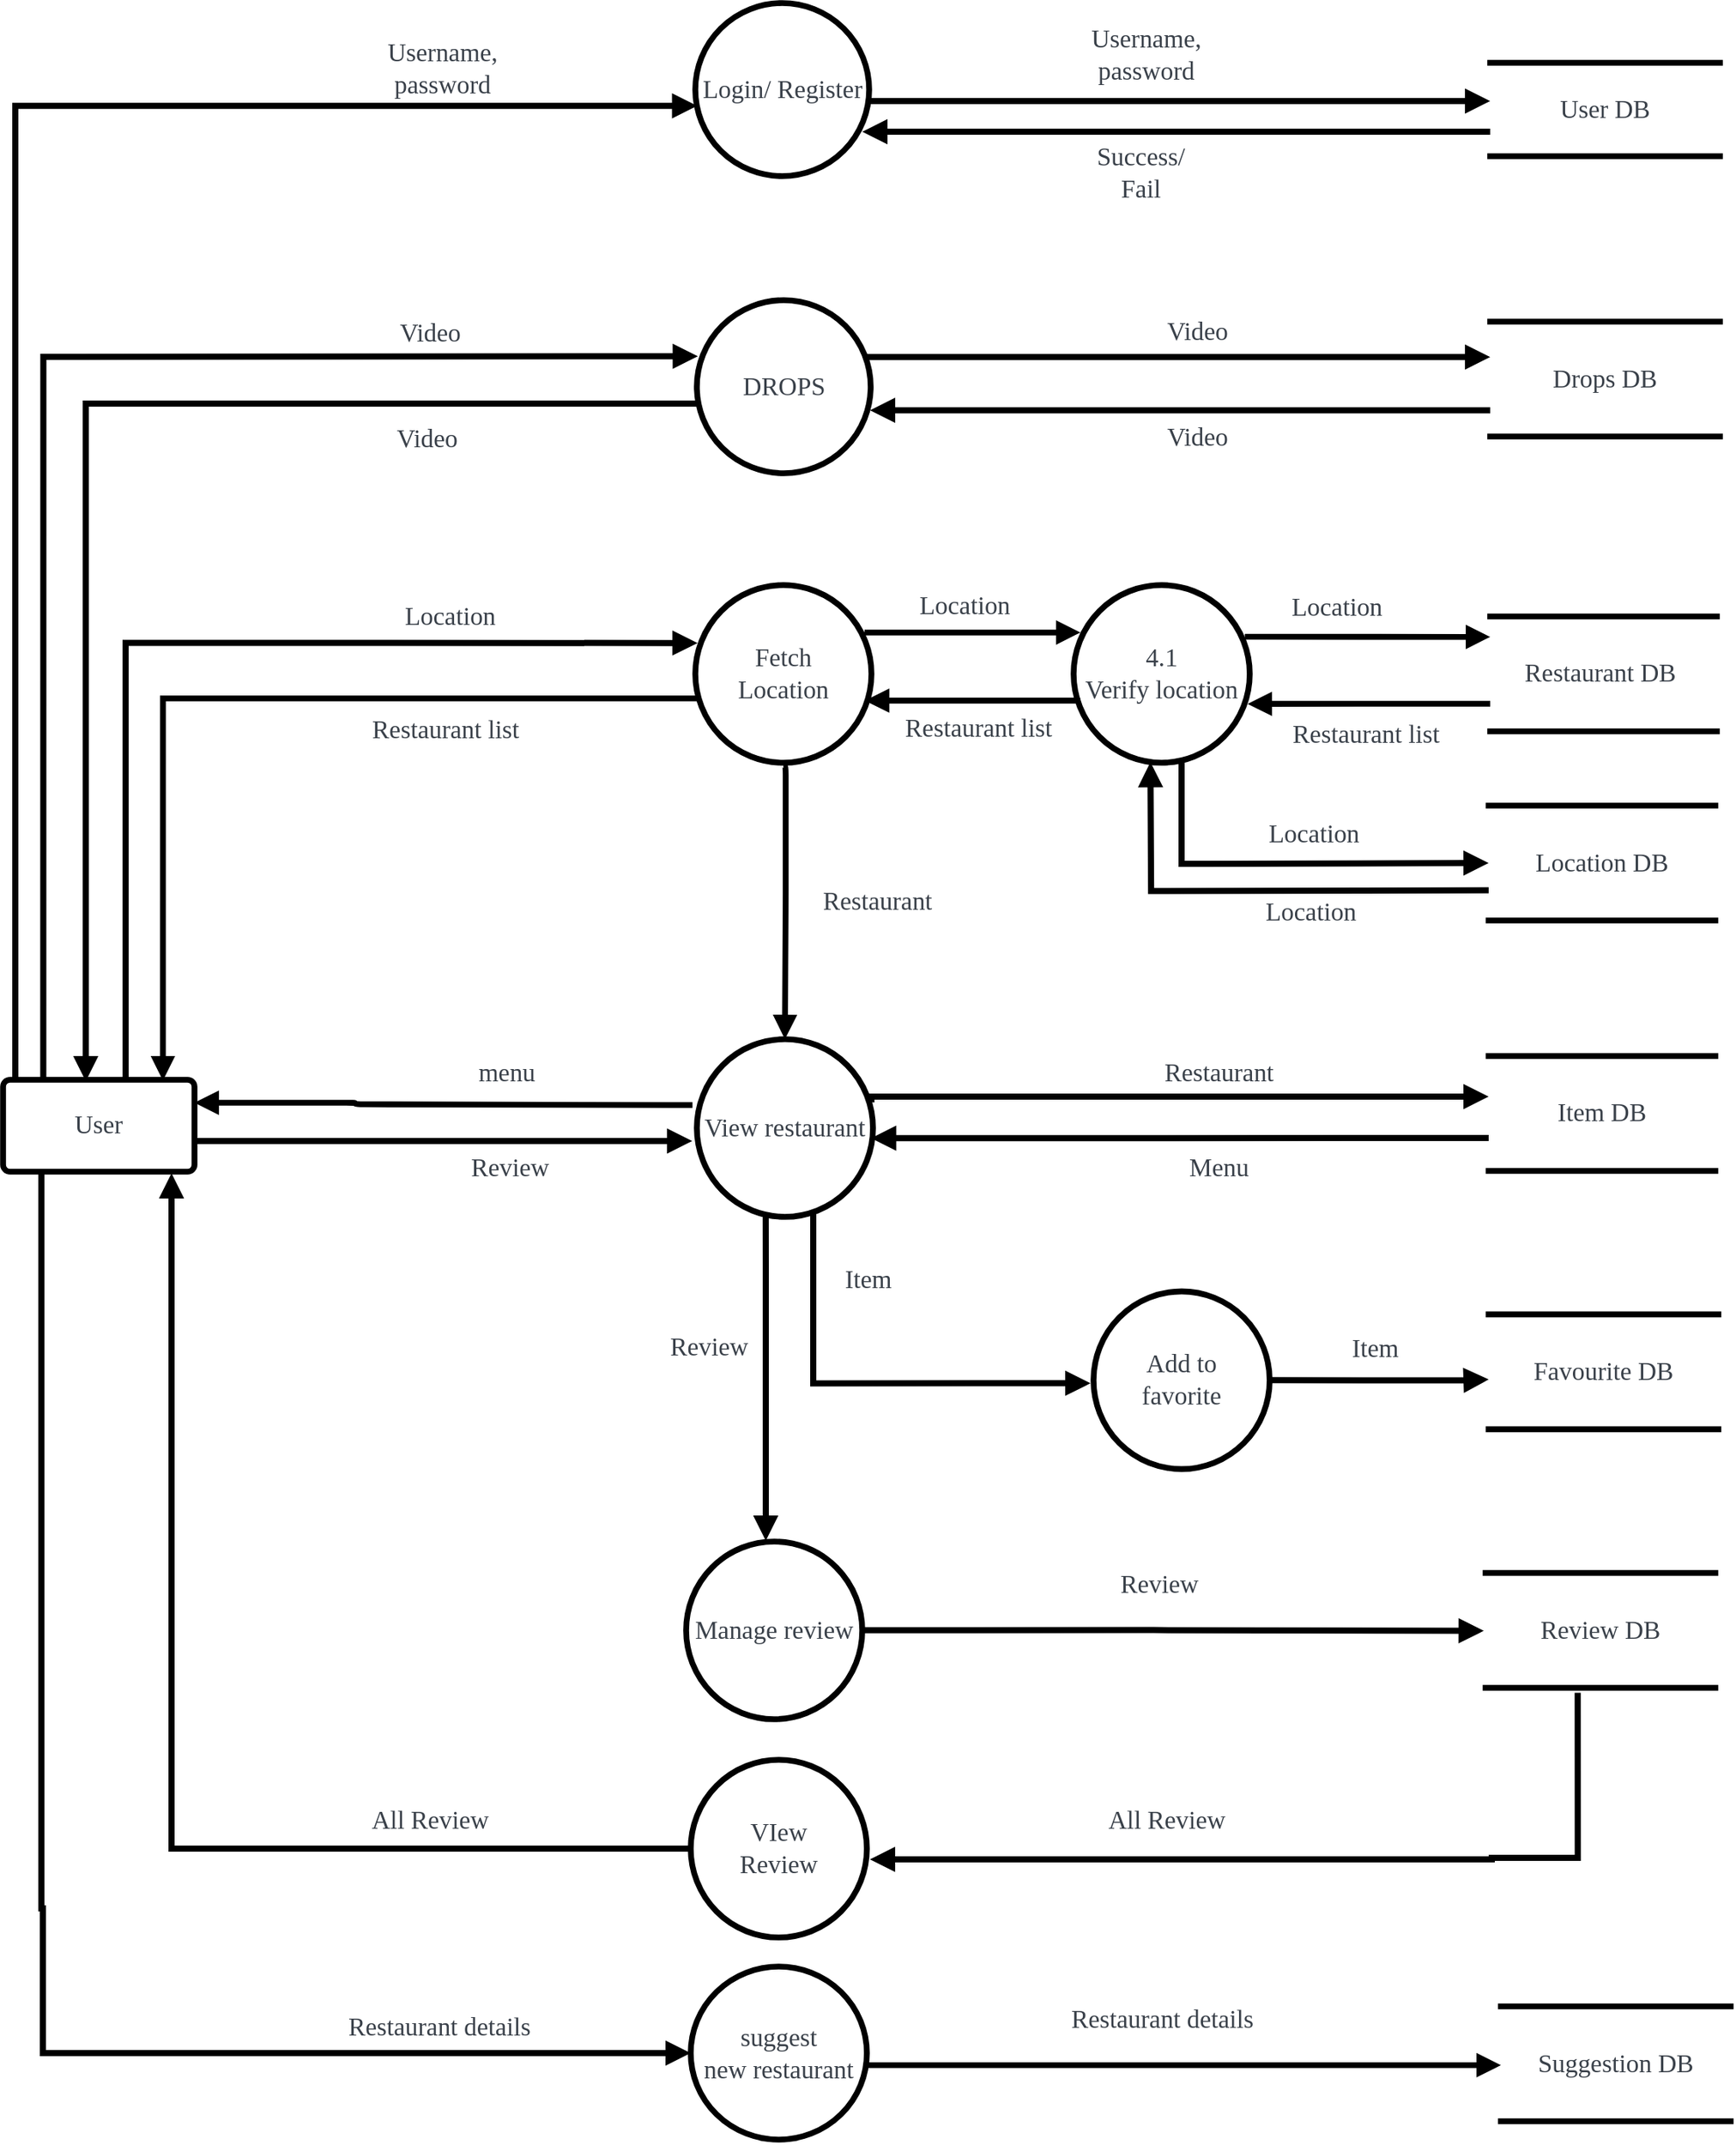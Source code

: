 <mxfile version="21.1.4" type="device">
  <diagram name="Page-1" id="SFkjzM_trjfVvOytGeKx">
    <mxGraphModel dx="1956" dy="1098" grid="1" gridSize="10" guides="1" tooltips="1" connect="1" arrows="1" fold="1" page="1" pageScale="1" pageWidth="850" pageHeight="1100" math="0" shadow="0">
      <root>
        <mxCell id="0" />
        <mxCell id="1" parent="0" />
        <mxCell id="xo-ipE_-ma14xCwWNhMG-2" style="edgeStyle=orthogonalEdgeStyle;rounded=0;orthogonalLoop=1;jettySize=auto;html=1;entryX=0.011;entryY=0.594;entryDx=0;entryDy=0;strokeWidth=4;endArrow=block;endFill=1;fontFamily=Poppins;strokeColor=#000000;fontSource=https%3A%2F%2Ffonts.googleapis.com%2Fcss%3Ffamily%3DPoppins;entryPerimeter=0;" parent="1" target="xo-ipE_-ma14xCwWNhMG-5" edge="1">
          <mxGeometry relative="1" as="geometry">
            <mxPoint x="118" y="770" as="sourcePoint" />
            <mxPoint x="549.432" y="130.862" as="targetPoint" />
            <Array as="points">
              <mxPoint x="118" y="133" />
            </Array>
          </mxGeometry>
        </mxCell>
        <mxCell id="WaBpSPAJfXIjd7XNNRuX-11" style="edgeStyle=orthogonalEdgeStyle;rounded=0;orthogonalLoop=1;jettySize=auto;html=1;endArrow=block;endFill=1;strokeWidth=4;entryX=0;entryY=0.5;entryDx=0;entryDy=0;" parent="1" target="xo-ipE_-ma14xCwWNhMG-18" edge="1">
          <mxGeometry relative="1" as="geometry">
            <mxPoint x="135" y="829" as="sourcePoint" />
            <mxPoint x="521.275" y="1402.437" as="targetPoint" />
            <Array as="points">
              <mxPoint x="135" y="1310" />
              <mxPoint x="136" y="1405" />
            </Array>
          </mxGeometry>
        </mxCell>
        <mxCell id="WaBpSPAJfXIjd7XNNRuX-16" style="edgeStyle=orthogonalEdgeStyle;rounded=0;orthogonalLoop=1;jettySize=auto;html=1;endArrow=block;endFill=1;strokeWidth=4;" parent="1" edge="1">
          <mxGeometry relative="1" as="geometry">
            <mxPoint x="560" y="809" as="targetPoint" />
            <mxPoint x="235" y="809" as="sourcePoint" />
          </mxGeometry>
        </mxCell>
        <mxCell id="0rFcWoOh6gEUKjFKcU0K-2" style="edgeStyle=orthogonalEdgeStyle;rounded=0;orthogonalLoop=1;jettySize=auto;html=1;exitX=0.25;exitY=0;exitDx=0;exitDy=0;strokeWidth=4;sourcePerimeterSpacing=0;endArrow=block;endFill=1;entryX=0.05;entryY=0.2;entryDx=0;entryDy=0;entryPerimeter=0;" parent="1" edge="1">
          <mxGeometry relative="1" as="geometry">
            <mxPoint x="136.25" y="783" as="sourcePoint" />
            <mxPoint x="563.675" y="296.6" as="targetPoint" />
            <Array as="points">
              <mxPoint x="136" y="297" />
              <mxPoint x="155" y="297" />
            </Array>
          </mxGeometry>
        </mxCell>
        <mxCell id="xo-ipE_-ma14xCwWNhMG-3" value="User" style="html=1;overflow=block;blockSpacing=1;whiteSpace=wrap;fontSize=16.7;fontFamily=Poppins;fontColor=#3a414a;spacing=9;strokeColor=#000000;strokeOpacity=100;rounded=1;absoluteArcSize=1;arcSize=9;strokeWidth=3.8;lucidId=E4xzRdAca2AQ;fontSource=https%3A%2F%2Ffonts.googleapis.com%2Fcss%3Ffamily%3DPoppins;" parent="1" vertex="1">
          <mxGeometry x="110" y="769" width="125" height="60" as="geometry" />
        </mxCell>
        <mxCell id="xo-ipE_-ma14xCwWNhMG-4" style="edgeStyle=orthogonalEdgeStyle;rounded=0;orthogonalLoop=1;jettySize=auto;html=1;strokeWidth=4;endArrow=block;endFill=1;fontFamily=Poppins;strokeColor=#000000;fontSource=https%3A%2F%2Ffonts.googleapis.com%2Fcss%3Ffamily%3DPoppins;" parent="1" source="xo-ipE_-ma14xCwWNhMG-5" target="xo-ipE_-ma14xCwWNhMG-7" edge="1">
          <mxGeometry relative="1" as="geometry">
            <mxPoint x="750" y="140" as="targetPoint" />
            <Array as="points">
              <mxPoint x="680" y="130" />
              <mxPoint x="680" y="130" />
            </Array>
          </mxGeometry>
        </mxCell>
        <mxCell id="xo-ipE_-ma14xCwWNhMG-5" value="Login/ Register" style="html=1;overflow=block;blockSpacing=1;whiteSpace=wrap;ellipse;fontSize=16.7;fontFamily=Poppins;fontColor=#3a414a;spacing=3.8;strokeColor=#000000;strokeOpacity=100;rounded=1;absoluteArcSize=1;arcSize=9;strokeWidth=3.8;lucidId=E4xzczD-_cgz;fontSource=https%3A%2F%2Ffonts.googleapis.com%2Fcss%3Ffamily%3DPoppins;" parent="1" vertex="1">
          <mxGeometry x="562" y="66" width="113.5" height="113" as="geometry" />
        </mxCell>
        <mxCell id="xo-ipE_-ma14xCwWNhMG-6" style="edgeStyle=orthogonalEdgeStyle;rounded=0;orthogonalLoop=1;jettySize=auto;html=1;strokeWidth=4;fontFamily=Poppins;endArrow=block;endFill=1;strokeColor=#000000;fontSource=https%3A%2F%2Ffonts.googleapis.com%2Fcss%3Ffamily%3DPoppins;entryX=0.96;entryY=0.752;entryDx=0;entryDy=0;entryPerimeter=0;" parent="1" source="xo-ipE_-ma14xCwWNhMG-7" target="xo-ipE_-ma14xCwWNhMG-5" edge="1">
          <mxGeometry relative="1" as="geometry">
            <mxPoint x="630.0" y="141.5" as="targetPoint" />
            <Array as="points">
              <mxPoint x="720" y="150" />
              <mxPoint x="720" y="150" />
            </Array>
          </mxGeometry>
        </mxCell>
        <mxCell id="xo-ipE_-ma14xCwWNhMG-7" value="User DB" style="html=1;overflow=block;blockSpacing=1;whiteSpace=wrap;shape=partialRectangle;right=0;left=0;fontSize=16.7;fontFamily=Poppins;fontColor=#3a414a;spacing=0;strokeColor=#000000;strokeOpacity=100;rounded=1;absoluteArcSize=1;arcSize=9;strokeWidth=3.8;lucidId=l7xzd_vHvqdj;fontSource=https%3A%2F%2Ffonts.googleapis.com%2Fcss%3Ffamily%3DPoppins;" parent="1" vertex="1">
          <mxGeometry x="1081" y="105" width="150" height="61" as="geometry" />
        </mxCell>
        <mxCell id="fowYS_KOLcoLQ7M-jsU--24" style="edgeStyle=orthogonalEdgeStyle;rounded=0;orthogonalLoop=1;jettySize=auto;html=1;entryX=0.645;entryY=0;entryDx=0;entryDy=0;strokeWidth=4;endArrow=none;endFill=0;startArrow=block;startFill=1;entryPerimeter=0;exitX=0.013;exitY=0.326;exitDx=0;exitDy=0;exitPerimeter=0;" parent="1" source="xo-ipE_-ma14xCwWNhMG-8" target="xo-ipE_-ma14xCwWNhMG-3" edge="1">
          <mxGeometry relative="1" as="geometry">
            <Array as="points">
              <mxPoint x="190" y="484" />
              <mxPoint x="190" y="769" />
            </Array>
          </mxGeometry>
        </mxCell>
        <mxCell id="WaBpSPAJfXIjd7XNNRuX-8" style="edgeStyle=orthogonalEdgeStyle;rounded=0;orthogonalLoop=1;jettySize=auto;html=1;entryX=0.835;entryY=0.008;entryDx=0;entryDy=0;entryPerimeter=0;endArrow=block;endFill=1;strokeWidth=3.8;" parent="1" source="xo-ipE_-ma14xCwWNhMG-8" target="xo-ipE_-ma14xCwWNhMG-3" edge="1">
          <mxGeometry relative="1" as="geometry">
            <Array as="points">
              <mxPoint x="214" y="520" />
            </Array>
          </mxGeometry>
        </mxCell>
        <mxCell id="xo-ipE_-ma14xCwWNhMG-8" value="Fetch &lt;br&gt;Location" style="html=1;overflow=block;blockSpacing=1;whiteSpace=wrap;ellipse;fontSize=16.7;fontFamily=Poppins;fontColor=#3a414a;spacing=0;strokeColor=#000000;strokeOpacity=100;rounded=1;absoluteArcSize=1;arcSize=9;strokeWidth=3.8;lucidId=H8xzJx2Qiluk;fontSource=https%3A%2F%2Ffonts.googleapis.com%2Fcss%3Ffamily%3DPoppins;" parent="1" vertex="1">
          <mxGeometry x="562" y="446" width="115" height="116" as="geometry" />
        </mxCell>
        <mxCell id="xo-ipE_-ma14xCwWNhMG-9" value="Username, password" style="html=1;overflow=block;blockSpacing=1;whiteSpace=wrap;fontSize=16.7;fontFamily=Poppins;fontColor=#3a414a;spacing=3.8;strokeOpacity=0;fillOpacity=0;rounded=1;absoluteArcSize=1;arcSize=9;rotation=0;fillColor=#ffffff;strokeWidth=0.8;lucidId=a9xzhA.d-WZM;strokeColor=#000000;fontSource=https%3A%2F%2Ffonts.googleapis.com%2Fcss%3Ffamily%3DPoppins;" parent="1" vertex="1">
          <mxGeometry x="799.14" y="71" width="115" height="57" as="geometry" />
        </mxCell>
        <mxCell id="xo-ipE_-ma14xCwWNhMG-11" value="Location" style="html=1;overflow=block;blockSpacing=1;whiteSpace=wrap;fontSize=16.7;fontFamily=Poppins;fontColor=#3a414a;spacing=3.8;strokeOpacity=0;fillOpacity=0;rounded=1;absoluteArcSize=1;arcSize=9;fillColor=#ffffff;strokeWidth=0.8;lucidId=09xz02aI0nSI;strokeColor=#000000;fontSource=https%3A%2F%2Ffonts.googleapis.com%2Fcss%3Ffamily%3DPoppins;" parent="1" vertex="1">
          <mxGeometry x="312" y="444.5" width="180" height="45" as="geometry" />
        </mxCell>
        <mxCell id="xo-ipE_-ma14xCwWNhMG-13" style="edgeStyle=orthogonalEdgeStyle;rounded=0;orthogonalLoop=1;jettySize=auto;html=1;exitX=0.673;exitY=0.984;exitDx=0;exitDy=0;strokeWidth=4;fontFamily=Poppins;fontSize=17;endArrow=block;endFill=1;strokeColor=#000000;fontSource=https%3A%2F%2Ffonts.googleapis.com%2Fcss%3Ffamily%3DPoppins;exitPerimeter=0;" parent="1" source="xo-ipE_-ma14xCwWNhMG-14" edge="1">
          <mxGeometry relative="1" as="geometry">
            <mxPoint x="820" y="967.17" as="targetPoint" />
            <Array as="points">
              <mxPoint x="639" y="967" />
            </Array>
            <mxPoint x="639.37" y="858.502" as="sourcePoint" />
          </mxGeometry>
        </mxCell>
        <mxCell id="xo-ipE_-ma14xCwWNhMG-14" value="View restaurant" style="html=1;overflow=block;blockSpacing=1;whiteSpace=wrap;ellipse;fontSize=16.7;fontFamily=Poppins;fontColor=#3a414a;spacing=0;strokeColor=#000000;strokeOpacity=100;rounded=1;absoluteArcSize=1;arcSize=9;strokeWidth=3.8;lucidId=O-xzwmCMOyGv;fontSource=https%3A%2F%2Ffonts.googleapis.com%2Fcss%3Ffamily%3DPoppins;" parent="1" vertex="1">
          <mxGeometry x="563" y="742.5" width="115" height="116" as="geometry" />
        </mxCell>
        <mxCell id="xo-ipE_-ma14xCwWNhMG-15" value="" style="html=1;jettySize=18;whiteSpace=wrap;fontSize=13;strokeColor=#000000;strokeOpacity=100;strokeWidth=3.8;rounded=1;arcSize=12;edgeStyle=orthogonalEdgeStyle;startArrow=none;endArrow=block;endFill=1;exitX=0.5;exitY=1.016;exitPerimeter=0;entryX=0.5;entryY=0;lucidId=Y-xztIRuLFMF;fontFamily=Poppins;fontSource=https%3A%2F%2Ffonts.googleapis.com%2Fcss%3Ffamily%3DPoppins;entryDx=0;entryDy=0;" parent="1" source="xo-ipE_-ma14xCwWNhMG-8" target="xo-ipE_-ma14xCwWNhMG-14" edge="1">
          <mxGeometry width="100" height="100" relative="1" as="geometry">
            <Array as="points">
              <mxPoint x="621" y="564" />
              <mxPoint x="621" y="652" />
              <mxPoint x="621" y="652" />
            </Array>
            <mxPoint x="610.5" y="636.144" as="targetPoint" />
          </mxGeometry>
        </mxCell>
        <mxCell id="xo-ipE_-ma14xCwWNhMG-16" value="" style="html=1;jettySize=18;whiteSpace=wrap;fontSize=13;strokeColor=#000000;strokeOpacity=100;strokeWidth=3.8;rounded=1;arcSize=12;edgeStyle=orthogonalEdgeStyle;startArrow=none;endArrow=block;endFill=1;exitX=-0.016;exitY=0.5;exitPerimeter=0;lucidId=t_xzVu-ZxWuy;fontFamily=Poppins;fontSource=https%3A%2F%2Ffonts.googleapis.com%2Fcss%3Ffamily%3DPoppins;entryX=1;entryY=0.5;entryDx=0;entryDy=0;" parent="1" edge="1">
          <mxGeometry width="100" height="100" relative="1" as="geometry">
            <Array as="points">
              <mxPoint x="551" y="785" />
              <mxPoint x="340" y="785" />
              <mxPoint x="340" y="784" />
            </Array>
            <mxPoint x="235" y="784" as="targetPoint" />
            <mxPoint x="560.16" y="785.5" as="sourcePoint" />
          </mxGeometry>
        </mxCell>
        <mxCell id="xo-ipE_-ma14xCwWNhMG-17" value="menu" style="html=1;overflow=block;blockSpacing=1;whiteSpace=wrap;fontSize=16.7;fontFamily=Poppins;fontColor=#3a414a;spacing=3.8;strokeOpacity=0;fillOpacity=0;rounded=1;absoluteArcSize=1;arcSize=9;fillColor=#ffffff;strokeWidth=0.8;lucidId=C_xzICkyio-H;strokeColor=#000000;fontSource=https%3A%2F%2Ffonts.googleapis.com%2Fcss%3Ffamily%3DPoppins;" parent="1" vertex="1">
          <mxGeometry x="349" y="742.5" width="180" height="45" as="geometry" />
        </mxCell>
        <mxCell id="xo-ipE_-ma14xCwWNhMG-18" value="suggest&lt;br&gt;new restaurant" style="html=1;overflow=block;blockSpacing=1;whiteSpace=wrap;ellipse;fontSize=16.7;fontFamily=Poppins;fontColor=#3a414a;spacing=3.8;strokeColor=#000000;strokeOpacity=100;rounded=1;absoluteArcSize=1;arcSize=9;strokeWidth=3.8;lucidId=Okyzy4S26Xhx;fontSource=https%3A%2F%2Ffonts.googleapis.com%2Fcss%3Ffamily%3DPoppins;" parent="1" vertex="1">
          <mxGeometry x="559" y="1348" width="115" height="113" as="geometry" />
        </mxCell>
        <mxCell id="xo-ipE_-ma14xCwWNhMG-20" value="" style="html=1;jettySize=18;whiteSpace=wrap;fontSize=13;strokeColor=#000000;strokeOpacity=100;strokeWidth=3.8;rounded=1;arcSize=12;edgeStyle=orthogonalEdgeStyle;startArrow=none;endArrow=block;endFill=1;lucidId=enyzx~iBJPW7;fontFamily=Poppins;fontSource=https%3A%2F%2Ffonts.googleapis.com%2Fcss%3Ffamily%3DPoppins;exitX=0.996;exitY=0.375;exitDx=0;exitDy=0;exitPerimeter=0;" parent="1" target="xo-ipE_-ma14xCwWNhMG-54" edge="1">
          <mxGeometry width="100" height="100" relative="1" as="geometry">
            <Array as="points">
              <mxPoint x="880" y="1412" />
              <mxPoint x="980" y="1412" />
            </Array>
            <mxPoint x="673.54" y="1412.375" as="sourcePoint" />
            <mxPoint x="1020" y="1420" as="targetPoint" />
          </mxGeometry>
        </mxCell>
        <mxCell id="0rFcWoOh6gEUKjFKcU0K-9" style="edgeStyle=orthogonalEdgeStyle;shape=connector;rounded=0;orthogonalLoop=1;jettySize=auto;html=1;exitX=0.5;exitY=1;exitDx=0;exitDy=0;labelBackgroundColor=default;strokeColor=default;strokeWidth=4;fontFamily=Helvetica;fontSize=11;fontColor=default;endArrow=block;endFill=1;sourcePerimeterSpacing=0;entryX=0;entryY=0.5;entryDx=0;entryDy=0;" parent="1" target="0rFcWoOh6gEUKjFKcU0K-10" edge="1">
          <mxGeometry relative="1" as="geometry">
            <mxPoint x="1091.964" y="625.325" as="targetPoint" />
            <mxPoint x="879.5" y="538.0" as="sourcePoint" />
            <Array as="points">
              <mxPoint x="880" y="628" />
              <mxPoint x="893" y="628" />
            </Array>
          </mxGeometry>
        </mxCell>
        <mxCell id="xo-ipE_-ma14xCwWNhMG-23" value="4.1&lt;br&gt;Verify location" style="html=1;overflow=block;blockSpacing=1;whiteSpace=wrap;ellipse;fontSize=16.7;fontFamily=Poppins;fontColor=#3a414a;spacing=0;strokeColor=#000000;strokeOpacity=100;rounded=1;absoluteArcSize=1;arcSize=9;strokeWidth=3.8;lucidId=9qyznDKWHyti;fontSource=https%3A%2F%2Ffonts.googleapis.com%2Fcss%3Ffamily%3DPoppins;" parent="1" vertex="1">
          <mxGeometry x="809" y="446" width="115" height="116" as="geometry" />
        </mxCell>
        <mxCell id="xo-ipE_-ma14xCwWNhMG-24" value="" style="html=1;jettySize=18;whiteSpace=wrap;fontSize=13;strokeColor=#000000;strokeOpacity=100;strokeWidth=3.8;rounded=1;arcSize=12;edgeStyle=orthogonalEdgeStyle;startArrow=none;endArrow=block;endFill=1;exitX=0.961;exitY=0.267;exitPerimeter=0;entryX=0.039;entryY=0.267;entryPerimeter=0;lucidId=~qyzo~Shcmzk;fontFamily=Poppins;fontSource=https%3A%2F%2Ffonts.googleapis.com%2Fcss%3Ffamily%3DPoppins;" parent="1" source="xo-ipE_-ma14xCwWNhMG-8" target="xo-ipE_-ma14xCwWNhMG-23" edge="1">
          <mxGeometry width="100" height="100" relative="1" as="geometry">
            <Array as="points" />
          </mxGeometry>
        </mxCell>
        <mxCell id="xo-ipE_-ma14xCwWNhMG-25" value="" style="html=1;jettySize=18;whiteSpace=wrap;fontSize=13;strokeColor=#000000;strokeOpacity=100;strokeWidth=3.8;rounded=1;arcSize=12;edgeStyle=orthogonalEdgeStyle;startArrow=none;endArrow=block;endFill=1;exitX=0.037;exitY=0.728;exitPerimeter=0;entryX=0.963;entryY=0.728;entryPerimeter=0;lucidId=psyzKqz3XAYA;fontFamily=Poppins;fontSource=https%3A%2F%2Ffonts.googleapis.com%2Fcss%3Ffamily%3DPoppins;" parent="1" edge="1">
          <mxGeometry width="100" height="100" relative="1" as="geometry">
            <Array as="points" />
            <mxPoint x="813.255" y="521.448" as="sourcePoint" />
            <mxPoint x="672.745" y="521.448" as="targetPoint" />
          </mxGeometry>
        </mxCell>
        <mxCell id="xo-ipE_-ma14xCwWNhMG-26" style="edgeStyle=orthogonalEdgeStyle;rounded=0;orthogonalLoop=1;jettySize=auto;html=1;strokeWidth=4;fontFamily=Poppins;fontSize=17;endArrow=block;endFill=1;strokeColor=#000000;fontSource=https%3A%2F%2Ffonts.googleapis.com%2Fcss%3Ffamily%3DPoppins;entryX=0.989;entryY=0.557;entryDx=0;entryDy=0;entryPerimeter=0;" parent="1" target="xo-ipE_-ma14xCwWNhMG-14" edge="1">
          <mxGeometry relative="1" as="geometry">
            <mxPoint x="680" y="807" as="targetPoint" />
            <Array as="points">
              <mxPoint x="1141" y="807" />
              <mxPoint x="680" y="807" />
            </Array>
            <mxPoint x="1141" y="807" as="sourcePoint" />
          </mxGeometry>
        </mxCell>
        <mxCell id="xo-ipE_-ma14xCwWNhMG-27" value="Restaurant DB&amp;nbsp;" style="html=1;overflow=block;blockSpacing=1;whiteSpace=wrap;shape=partialRectangle;right=0;left=0;fontSize=16.7;fontColor=#3a414a;spacing=0;strokeColor=#000000;strokeOpacity=100;rounded=1;absoluteArcSize=1;arcSize=9;strokeWidth=3.8;lucidId=zsyzoMuQpBR6;fontFamily=Poppins;fontSource=https%3A%2F%2Ffonts.googleapis.com%2Fcss%3Ffamily%3DPoppins;" parent="1" vertex="1">
          <mxGeometry x="1081" y="466.5" width="148" height="75" as="geometry" />
        </mxCell>
        <mxCell id="xo-ipE_-ma14xCwWNhMG-28" value="" style="html=1;jettySize=18;whiteSpace=wrap;fontSize=13;strokeColor=#000000;strokeOpacity=100;strokeWidth=3.8;rounded=1;arcSize=12;edgeStyle=orthogonalEdgeStyle;startArrow=none;endArrow=block;endFill=1;exitX=0.972;exitY=0.291;exitPerimeter=0;entryX=0;entryY=0.178;entryPerimeter=0;lucidId=EsyzhUDPtnMK;fontFamily=Poppins;fontSource=https%3A%2F%2Ffonts.googleapis.com%2Fcss%3Ffamily%3DPoppins;" parent="1" source="xo-ipE_-ma14xCwWNhMG-23" target="xo-ipE_-ma14xCwWNhMG-27" edge="1">
          <mxGeometry width="100" height="100" relative="1" as="geometry">
            <Array as="points" />
          </mxGeometry>
        </mxCell>
        <mxCell id="xo-ipE_-ma14xCwWNhMG-29" value="" style="html=1;jettySize=18;whiteSpace=wrap;fontSize=13;strokeColor=#000000;strokeOpacity=100;strokeWidth=3.8;rounded=1;arcSize=12;edgeStyle=orthogonalEdgeStyle;startArrow=none;endArrow=block;endFill=1;exitX=0;exitY=0.76;exitPerimeter=0;entryX=0.988;entryY=0.669;entryPerimeter=0;lucidId=FsyzWkdSwQPi;fontFamily=Poppins;fontSource=https%3A%2F%2Ffonts.googleapis.com%2Fcss%3Ffamily%3DPoppins;" parent="1" source="xo-ipE_-ma14xCwWNhMG-27" target="xo-ipE_-ma14xCwWNhMG-23" edge="1">
          <mxGeometry width="100" height="100" relative="1" as="geometry">
            <Array as="points" />
          </mxGeometry>
        </mxCell>
        <mxCell id="xo-ipE_-ma14xCwWNhMG-30" value="Location" style="html=1;overflow=block;blockSpacing=1;whiteSpace=wrap;fontSize=16.7;fontFamily=Poppins;fontColor=#3a414a;spacing=3.8;strokeOpacity=0;fillOpacity=0;rounded=1;absoluteArcSize=1;arcSize=9;fillColor=#ffffff;strokeWidth=0.8;lucidId=_tyzfMEsZIEU;strokeColor=#000000;fontSource=https%3A%2F%2Ffonts.googleapis.com%2Fcss%3Ffamily%3DPoppins;" parent="1" vertex="1">
          <mxGeometry x="648" y="437" width="180" height="45" as="geometry" />
        </mxCell>
        <mxCell id="xo-ipE_-ma14xCwWNhMG-31" value="Restaurant list" style="html=1;overflow=block;blockSpacing=1;whiteSpace=wrap;fontSize=16.7;fontFamily=Poppins;fontColor=#3a414a;spacing=3.8;strokeOpacity=0;fillOpacity=0;rounded=1;absoluteArcSize=1;arcSize=9;fillColor=#ffffff;strokeWidth=0.8;lucidId=uuyzfaIONObD;strokeColor=#000000;fontSource=https%3A%2F%2Ffonts.googleapis.com%2Fcss%3Ffamily%3DPoppins;" parent="1" vertex="1">
          <mxGeometry x="656.5" y="517.5" width="180" height="45" as="geometry" />
        </mxCell>
        <mxCell id="xo-ipE_-ma14xCwWNhMG-32" value="Restaurant" style="html=1;overflow=block;blockSpacing=1;whiteSpace=wrap;fontSize=16.7;fontFamily=Poppins;fontColor=#3a414a;spacing=3.8;strokeOpacity=0;fillOpacity=0;rounded=1;absoluteArcSize=1;arcSize=9;fillColor=#ffffff;strokeWidth=0.8;lucidId=hxyzKl.xqAcC;strokeColor=#000000;fontSource=https%3A%2F%2Ffonts.googleapis.com%2Fcss%3Ffamily%3DPoppins;" parent="1" vertex="1">
          <mxGeometry x="627" y="630" width="108" height="45" as="geometry" />
        </mxCell>
        <mxCell id="xo-ipE_-ma14xCwWNhMG-34" value="Review DB" style="html=1;overflow=block;blockSpacing=1;whiteSpace=wrap;shape=partialRectangle;right=0;left=0;fontSize=16.7;fontColor=#3a414a;spacing=0;strokeColor=#000000;strokeOpacity=100;rounded=1;absoluteArcSize=1;arcSize=9;strokeWidth=3.8;lucidId=-xyzr2n.0XN1;fontFamily=Poppins;fontSource=https%3A%2F%2Ffonts.googleapis.com%2Fcss%3Ffamily%3DPoppins;" parent="1" vertex="1">
          <mxGeometry x="1078" y="1091" width="150" height="75" as="geometry" />
        </mxCell>
        <mxCell id="xo-ipE_-ma14xCwWNhMG-35" value="Menu" style="html=1;overflow=block;blockSpacing=1;whiteSpace=wrap;fontSize=16.7;fontFamily=Poppins;fontColor=#3a414a;spacing=3.8;strokeOpacity=0;fillOpacity=0;rounded=1;absoluteArcSize=1;arcSize=9;fillColor=#ffffff;strokeWidth=0.8;lucidId=wyyzV5bePwQ7;strokeColor=#000000;fontSource=https%3A%2F%2Ffonts.googleapis.com%2Fcss%3Ffamily%3DPoppins;" parent="1" vertex="1">
          <mxGeometry x="814" y="804.5" width="180" height="45" as="geometry" />
        </mxCell>
        <mxCell id="xo-ipE_-ma14xCwWNhMG-36" style="edgeStyle=orthogonalEdgeStyle;rounded=0;orthogonalLoop=1;jettySize=auto;html=1;strokeWidth=4;fontFamily=Poppins;fontSize=17;endArrow=block;endFill=1;strokeColor=#000000;fontSource=https%3A%2F%2Ffonts.googleapis.com%2Fcss%3Ffamily%3DPoppins;exitX=0.33;exitY=0.975;exitDx=0;exitDy=0;exitPerimeter=0;" parent="1" edge="1">
          <mxGeometry relative="1" as="geometry">
            <mxPoint x="607.95" y="855.6" as="sourcePoint" />
            <Array as="points">
              <mxPoint x="608" y="890" />
              <mxPoint x="608" y="890" />
            </Array>
            <mxPoint x="608" y="1070" as="targetPoint" />
          </mxGeometry>
        </mxCell>
        <mxCell id="xo-ipE_-ma14xCwWNhMG-37" style="edgeStyle=orthogonalEdgeStyle;rounded=0;orthogonalLoop=1;jettySize=auto;html=1;strokeWidth=4;fontFamily=Poppins;fontSize=17;endArrow=block;endFill=1;strokeColor=#000000;fontSource=https%3A%2F%2Ffonts.googleapis.com%2Fcss%3Ffamily%3DPoppins;exitX=0;exitY=0.5;exitDx=0;exitDy=0;" parent="1" source="WaBpSPAJfXIjd7XNNRuX-23" edge="1">
          <mxGeometry relative="1" as="geometry">
            <mxPoint x="220" y="830" as="targetPoint" />
            <mxPoint x="550" y="1129" as="sourcePoint" />
            <Array as="points">
              <mxPoint x="220" y="1271" />
            </Array>
          </mxGeometry>
        </mxCell>
        <mxCell id="xo-ipE_-ma14xCwWNhMG-40" value="All Review" style="html=1;overflow=block;blockSpacing=1;whiteSpace=wrap;fontSize=16.7;fontFamily=Poppins;fontColor=#3a414a;spacing=3.8;strokeOpacity=0;fillOpacity=0;rounded=1;absoluteArcSize=1;arcSize=9;fillColor=#ffffff;strokeWidth=0.8;lucidId=GAyzLSKxjBzH;rotation=0;strokeColor=#000000;fontSource=https%3A%2F%2Ffonts.googleapis.com%2Fcss%3Ffamily%3DPoppins;" parent="1" vertex="1">
          <mxGeometry x="299" y="1230" width="180" height="45" as="geometry" />
        </mxCell>
        <mxCell id="xo-ipE_-ma14xCwWNhMG-45" value="Username, password" style="html=1;overflow=block;blockSpacing=1;whiteSpace=wrap;fontSize=16.7;fontFamily=Poppins;fontColor=#3a414a;spacing=3.8;strokeOpacity=0;fillOpacity=0;rounded=1;absoluteArcSize=1;arcSize=9;rotation=0;fillColor=#ffffff;strokeWidth=0.8;lucidId=jGyzwDNpHL6E;strokeColor=#000000;fontSource=https%3A%2F%2Ffonts.googleapis.com%2Fcss%3Ffamily%3DPoppins;" parent="1" vertex="1">
          <mxGeometry x="358" y="80" width="78" height="57" as="geometry" />
        </mxCell>
        <mxCell id="xo-ipE_-ma14xCwWNhMG-46" value="Success/ Fail" style="html=1;overflow=block;blockSpacing=1;whiteSpace=wrap;fontSize=16.7;fontFamily=Poppins;fontColor=#3a414a;spacing=3.8;strokeOpacity=0;fillOpacity=0;rounded=1;absoluteArcSize=1;arcSize=9;rotation=0;fillColor=#ffffff;strokeWidth=0.8;lucidId=uIyzD3HdQT6N;strokeColor=#000000;fontSource=https%3A%2F%2Ffonts.googleapis.com%2Fcss%3Ffamily%3DPoppins;" parent="1" vertex="1">
          <mxGeometry x="814" y="148" width="78" height="57" as="geometry" />
        </mxCell>
        <mxCell id="xo-ipE_-ma14xCwWNhMG-54" value="Suggestion DB" style="html=1;overflow=block;blockSpacing=1;whiteSpace=wrap;shape=partialRectangle;right=0;left=0;fontSize=16.7;fontColor=#3a414a;spacing=0;strokeColor=#000000;strokeOpacity=100;rounded=1;absoluteArcSize=1;arcSize=9;strokeWidth=3.8;lucidId=zsyzoMuQpBR6;fontFamily=Poppins;fontSource=https%3A%2F%2Ffonts.googleapis.com%2Fcss%3Ffamily%3DPoppins;" parent="1" vertex="1">
          <mxGeometry x="1088" y="1374" width="150" height="75" as="geometry" />
        </mxCell>
        <mxCell id="xo-ipE_-ma14xCwWNhMG-56" value="Location" style="html=1;overflow=block;blockSpacing=1;whiteSpace=wrap;fontSize=16.7;fontFamily=Poppins;fontColor=#3a414a;spacing=3.8;strokeOpacity=0;fillOpacity=0;rounded=1;absoluteArcSize=1;arcSize=9;fillColor=#ffffff;strokeWidth=0.8;lucidId=_tyzfMEsZIEU;rotation=0;strokeColor=#000000;fontSource=https%3A%2F%2Ffonts.googleapis.com%2Fcss%3Ffamily%3DPoppins;" parent="1" vertex="1">
          <mxGeometry x="931" y="446.5" width="100" height="20" as="geometry" />
        </mxCell>
        <mxCell id="xo-ipE_-ma14xCwWNhMG-57" value="Restaurant list" style="html=1;overflow=block;blockSpacing=1;whiteSpace=wrap;fontSize=16.7;fontFamily=Poppins;fontColor=#3a414a;spacing=3.8;strokeOpacity=0;fillOpacity=0;rounded=1;absoluteArcSize=1;arcSize=9;fillColor=#ffffff;strokeWidth=0.8;lucidId=uuyzfaIONObD;strokeColor=#000000;fontSource=https%3A%2F%2Ffonts.googleapis.com%2Fcss%3Ffamily%3DPoppins;" parent="1" vertex="1">
          <mxGeometry x="910" y="521" width="180" height="45" as="geometry" />
        </mxCell>
        <mxCell id="xo-ipE_-ma14xCwWNhMG-59" style="edgeStyle=orthogonalEdgeStyle;rounded=0;orthogonalLoop=1;jettySize=auto;html=1;strokeWidth=4;fontFamily=Poppins;fontSize=17;endArrow=block;endFill=1;strokeColor=#000000;fontSource=https%3A%2F%2Ffonts.googleapis.com%2Fcss%3Ffamily%3DPoppins;exitX=0.989;exitY=0.388;exitDx=0;exitDy=0;exitPerimeter=0;entryX=-0.008;entryY=0.304;entryDx=0;entryDy=0;entryPerimeter=0;" parent="1" edge="1">
          <mxGeometry relative="1" as="geometry">
            <mxPoint x="646.995" y="1128.328" as="sourcePoint" />
            <mxPoint x="1076.8" y="1128.8" as="targetPoint" />
            <Array as="points">
              <mxPoint x="861" y="1128" />
            </Array>
          </mxGeometry>
        </mxCell>
        <mxCell id="xo-ipE_-ma14xCwWNhMG-60" value="Manage review" style="html=1;overflow=block;blockSpacing=1;whiteSpace=wrap;ellipse;fontSize=16.7;fontFamily=Poppins;fontColor=#3a414a;spacing=0;strokeColor=#000000;strokeOpacity=100;rounded=1;absoluteArcSize=1;arcSize=9;strokeWidth=3.8;lucidId=HByzdT4c9xpi;fontSource=https%3A%2F%2Ffonts.googleapis.com%2Fcss%3Ffamily%3DPoppins;" parent="1" vertex="1">
          <mxGeometry x="556" y="1070.5" width="115" height="116" as="geometry" />
        </mxCell>
        <mxCell id="xo-ipE_-ma14xCwWNhMG-61" style="edgeStyle=orthogonalEdgeStyle;rounded=0;orthogonalLoop=1;jettySize=auto;html=1;strokeWidth=4;fontFamily=Poppins;fontSize=17;endArrow=none;endFill=0;strokeColor=#000000;fontSource=https%3A%2F%2Ffonts.googleapis.com%2Fcss%3Ffamily%3DPoppins;startArrow=block;startFill=1;exitX=0.996;exitY=0.636;exitDx=0;exitDy=0;exitPerimeter=0;" parent="1" source="fowYS_KOLcoLQ7M-jsU--7" edge="1">
          <mxGeometry relative="1" as="geometry">
            <mxPoint x="679.338" y="331.867" as="sourcePoint" />
            <mxPoint x="1098" y="334" as="targetPoint" />
            <Array as="points">
              <mxPoint x="1098" y="332" />
            </Array>
          </mxGeometry>
        </mxCell>
        <mxCell id="xo-ipE_-ma14xCwWNhMG-62" value="Add to &lt;br&gt;favorite" style="html=1;overflow=block;blockSpacing=1;whiteSpace=wrap;ellipse;fontSize=16.7;fontFamily=Poppins;fontColor=#3a414a;spacing=0;strokeColor=#000000;strokeOpacity=100;rounded=1;absoluteArcSize=1;arcSize=9;strokeWidth=3.8;lucidId=HByzdT4c9xpi;fontSource=https%3A%2F%2Ffonts.googleapis.com%2Fcss%3Ffamily%3DPoppins;" parent="1" vertex="1">
          <mxGeometry x="822" y="907.17" width="115" height="116" as="geometry" />
        </mxCell>
        <mxCell id="xo-ipE_-ma14xCwWNhMG-63" value="Drops DB" style="html=1;overflow=block;blockSpacing=1;whiteSpace=wrap;shape=partialRectangle;right=0;left=0;fontSize=16.7;fontColor=#3a414a;spacing=0;strokeColor=#000000;strokeOpacity=100;rounded=1;absoluteArcSize=1;arcSize=9;strokeWidth=3.8;lucidId=-xyzr2n.0XN1;fontFamily=Poppins;fontSource=https%3A%2F%2Ffonts.googleapis.com%2Fcss%3Ffamily%3DPoppins;" parent="1" vertex="1">
          <mxGeometry x="1081" y="274" width="150" height="75" as="geometry" />
        </mxCell>
        <mxCell id="fowYS_KOLcoLQ7M-jsU--1" value="All Review" style="html=1;overflow=block;blockSpacing=1;whiteSpace=wrap;fontSize=16.7;fontFamily=Poppins;fontColor=#3a414a;spacing=3.8;strokeOpacity=0;fillOpacity=0;rounded=1;absoluteArcSize=1;arcSize=9;fillColor=#ffffff;strokeWidth=0.8;lucidId=mByzYvm7gy~X;strokeColor=#000000;fontSource=https%3A%2F%2Ffonts.googleapis.com%2Fcss%3Ffamily%3DPoppins;" parent="1" vertex="1">
          <mxGeometry x="780" y="1230" width="180" height="45" as="geometry" />
        </mxCell>
        <mxCell id="fowYS_KOLcoLQ7M-jsU--3" value="&amp;nbsp;Review" style="html=1;overflow=block;blockSpacing=1;whiteSpace=wrap;fontSize=16.7;fontFamily=Poppins;fontColor=#3a414a;spacing=3.8;strokeOpacity=0;fillOpacity=0;rounded=1;absoluteArcSize=1;arcSize=9;fillColor=#ffffff;strokeWidth=0.8;lucidId=GAyzLSKxjBzH;rotation=0;strokeColor=#000000;fontSource=https%3A%2F%2Ffonts.googleapis.com%2Fcss%3Ffamily%3DPoppins;" parent="1" vertex="1">
          <mxGeometry x="529" y="921.17" width="80" height="45" as="geometry" />
        </mxCell>
        <mxCell id="fowYS_KOLcoLQ7M-jsU--7" value="DROPS" style="html=1;overflow=block;blockSpacing=1;whiteSpace=wrap;ellipse;fontSize=16.7;fontFamily=Poppins;fontColor=#3a414a;spacing=3.8;strokeColor=#000000;strokeOpacity=100;rounded=1;absoluteArcSize=1;arcSize=9;strokeWidth=3.8;lucidId=E4xzczD-_cgz;fontSource=https%3A%2F%2Ffonts.googleapis.com%2Fcss%3Ffamily%3DPoppins;" parent="1" vertex="1">
          <mxGeometry x="563" y="260" width="113.5" height="113" as="geometry" />
        </mxCell>
        <mxCell id="fowYS_KOLcoLQ7M-jsU--12" style="edgeStyle=orthogonalEdgeStyle;rounded=0;orthogonalLoop=1;jettySize=auto;html=1;strokeWidth=4;endArrow=block;endFill=1;fontFamily=Poppins;strokeColor=#000000;exitX=0;exitY=0.5;exitDx=0;exitDy=0;fontSource=https%3A%2F%2Ffonts.googleapis.com%2Fcss%3Ffamily%3DPoppins;" parent="1" edge="1">
          <mxGeometry relative="1" as="geometry">
            <mxPoint x="564.0" y="327.5" as="sourcePoint" />
            <mxPoint x="164" y="770" as="targetPoint" />
            <Array as="points">
              <mxPoint x="164" y="328" />
            </Array>
          </mxGeometry>
        </mxCell>
        <mxCell id="fowYS_KOLcoLQ7M-jsU--13" value="Video" style="html=1;overflow=block;blockSpacing=1;whiteSpace=wrap;fontSize=16.7;fontFamily=Poppins;fontColor=#3a414a;spacing=3.8;strokeOpacity=0;fillOpacity=0;rounded=1;absoluteArcSize=1;arcSize=9;fillColor=#ffffff;strokeWidth=0.8;lucidId=_tyzfMEsZIEU;strokeColor=#000000;fontSource=https%3A%2F%2Ffonts.googleapis.com%2Fcss%3Ffamily%3DPoppins;" parent="1" vertex="1">
          <mxGeometry x="297" y="328" width="180" height="45" as="geometry" />
        </mxCell>
        <mxCell id="fowYS_KOLcoLQ7M-jsU--16" style="edgeStyle=orthogonalEdgeStyle;rounded=0;orthogonalLoop=1;jettySize=auto;html=1;entryX=0;entryY=0.5;entryDx=0;entryDy=0;strokeWidth=4;fontFamily=Poppins;fontSize=17;endArrow=block;endFill=1;strokeColor=#000000;fontSource=https%3A%2F%2Ffonts.googleapis.com%2Fcss%3Ffamily%3DPoppins;exitX=1.009;exitY=0.457;exitDx=0;exitDy=0;exitPerimeter=0;" parent="1" edge="1">
          <mxGeometry relative="1" as="geometry">
            <mxPoint x="938.035" y="965.182" as="sourcePoint" />
            <Array as="points">
              <mxPoint x="1064" y="965.17" />
            </Array>
            <mxPoint x="1080" y="964.67" as="targetPoint" />
          </mxGeometry>
        </mxCell>
        <mxCell id="fowYS_KOLcoLQ7M-jsU--17" value="Favourite DB" style="html=1;overflow=block;blockSpacing=1;whiteSpace=wrap;shape=partialRectangle;right=0;left=0;fontSize=16.7;fontColor=#3a414a;spacing=0;strokeColor=#000000;strokeOpacity=100;rounded=1;absoluteArcSize=1;arcSize=9;strokeWidth=3.8;lucidId=-xyzr2n.0XN1;fontFamily=Poppins;fontSource=https%3A%2F%2Ffonts.googleapis.com%2Fcss%3Ffamily%3DPoppins;" parent="1" vertex="1">
          <mxGeometry x="1080" y="922.17" width="150" height="75" as="geometry" />
        </mxCell>
        <mxCell id="fowYS_KOLcoLQ7M-jsU--26" style="edgeStyle=orthogonalEdgeStyle;rounded=0;orthogonalLoop=1;jettySize=auto;html=1;strokeWidth=4;fontFamily=Poppins;fontSize=17;endArrow=block;endFill=1;strokeColor=#000000;fontSource=https%3A%2F%2Ffonts.googleapis.com%2Fcss%3Ffamily%3DPoppins;exitX=0.401;exitY=1.044;exitDx=0;exitDy=0;exitPerimeter=0;" parent="1" source="xo-ipE_-ma14xCwWNhMG-34" edge="1">
          <mxGeometry relative="1" as="geometry">
            <mxPoint x="1092" y="1277" as="sourcePoint" />
            <mxPoint x="676" y="1278" as="targetPoint" />
            <Array as="points">
              <mxPoint x="1138" y="1277" />
              <mxPoint x="1082" y="1277" />
            </Array>
          </mxGeometry>
        </mxCell>
        <mxCell id="WaBpSPAJfXIjd7XNNRuX-9" value="Restaurant list" style="html=1;overflow=block;blockSpacing=1;whiteSpace=wrap;fontSize=16.7;fontFamily=Poppins;fontColor=#3a414a;spacing=3.8;strokeOpacity=0;fillOpacity=0;rounded=1;absoluteArcSize=1;arcSize=9;fillColor=#ffffff;strokeWidth=0.8;lucidId=uuyzfaIONObD;strokeColor=#000000;fontSource=https%3A%2F%2Ffonts.googleapis.com%2Fcss%3Ffamily%3DPoppins;" parent="1" vertex="1">
          <mxGeometry x="309" y="518" width="180" height="45" as="geometry" />
        </mxCell>
        <mxCell id="WaBpSPAJfXIjd7XNNRuX-13" value="Restaurant details" style="html=1;overflow=block;blockSpacing=1;whiteSpace=wrap;fontSize=16.7;fontFamily=Poppins;fontColor=#3a414a;spacing=3.8;strokeOpacity=0;fillOpacity=0;rounded=1;absoluteArcSize=1;arcSize=9;fillColor=#ffffff;strokeWidth=0.8;lucidId=UMyzu.XHhByF;strokeColor=#000000;fontSource=https%3A%2F%2Ffonts.googleapis.com%2Fcss%3Ffamily%3DPoppins;" parent="1" vertex="1">
          <mxGeometry x="305" y="1365" width="180" height="45" as="geometry" />
        </mxCell>
        <mxCell id="WaBpSPAJfXIjd7XNNRuX-15" value="Item" style="html=1;overflow=block;blockSpacing=1;whiteSpace=wrap;fontSize=16.7;fontFamily=Poppins;fontColor=#3a414a;spacing=3.8;strokeOpacity=0;fillOpacity=0;rounded=1;absoluteArcSize=1;arcSize=9;fillColor=#ffffff;strokeWidth=0.8;lucidId=C_xzICkyio-H;strokeColor=#000000;fontSource=https%3A%2F%2Ffonts.googleapis.com%2Fcss%3Ffamily%3DPoppins;" parent="1" vertex="1">
          <mxGeometry x="650" y="877.17" width="50" height="45" as="geometry" />
        </mxCell>
        <mxCell id="WaBpSPAJfXIjd7XNNRuX-17" value="&amp;nbsp;Review" style="html=1;overflow=block;blockSpacing=1;whiteSpace=wrap;fontSize=16.7;fontFamily=Poppins;fontColor=#3a414a;spacing=3.8;strokeOpacity=0;fillOpacity=0;rounded=1;absoluteArcSize=1;arcSize=9;fillColor=#ffffff;strokeWidth=0.8;lucidId=GAyzLSKxjBzH;rotation=0;strokeColor=#000000;fontSource=https%3A%2F%2Ffonts.googleapis.com%2Fcss%3Ffamily%3DPoppins;" parent="1" vertex="1">
          <mxGeometry x="399" y="804.5" width="80" height="45" as="geometry" />
        </mxCell>
        <mxCell id="WaBpSPAJfXIjd7XNNRuX-18" value="Item" style="html=1;overflow=block;blockSpacing=1;whiteSpace=wrap;fontSize=16.7;fontFamily=Poppins;fontColor=#3a414a;spacing=3.8;strokeOpacity=0;fillOpacity=0;rounded=1;absoluteArcSize=1;arcSize=9;fillColor=#ffffff;strokeWidth=0.8;lucidId=C_xzICkyio-H;strokeColor=#000000;fontSource=https%3A%2F%2Ffonts.googleapis.com%2Fcss%3Ffamily%3DPoppins;" parent="1" vertex="1">
          <mxGeometry x="981" y="922.17" width="50" height="45" as="geometry" />
        </mxCell>
        <mxCell id="WaBpSPAJfXIjd7XNNRuX-19" value="&amp;nbsp;Review" style="html=1;overflow=block;blockSpacing=1;whiteSpace=wrap;fontSize=16.7;fontFamily=Poppins;fontColor=#3a414a;spacing=3.8;strokeOpacity=0;fillOpacity=0;rounded=1;absoluteArcSize=1;arcSize=9;fillColor=#ffffff;strokeWidth=0.8;lucidId=GAyzLSKxjBzH;rotation=0;strokeColor=#000000;fontSource=https%3A%2F%2Ffonts.googleapis.com%2Fcss%3Ffamily%3DPoppins;" parent="1" vertex="1">
          <mxGeometry x="773" y="1076.5" width="180" height="45" as="geometry" />
        </mxCell>
        <mxCell id="WaBpSPAJfXIjd7XNNRuX-23" value="VIew&lt;br&gt;Review" style="html=1;overflow=block;blockSpacing=1;whiteSpace=wrap;ellipse;fontSize=16.7;fontFamily=Poppins;fontColor=#3a414a;spacing=0;strokeColor=#000000;strokeOpacity=100;rounded=1;absoluteArcSize=1;arcSize=9;strokeWidth=3.8;lucidId=HByzdT4c9xpi;fontSource=https%3A%2F%2Ffonts.googleapis.com%2Fcss%3Ffamily%3DPoppins;" parent="1" vertex="1">
          <mxGeometry x="559" y="1213" width="115" height="116" as="geometry" />
        </mxCell>
        <mxCell id="0rFcWoOh6gEUKjFKcU0K-3" style="edgeStyle=orthogonalEdgeStyle;rounded=0;orthogonalLoop=1;jettySize=auto;html=1;strokeWidth=4;fontFamily=Poppins;fontSize=17;endArrow=block;endFill=1;strokeColor=#000000;fontSource=https%3A%2F%2Ffonts.googleapis.com%2Fcss%3Ffamily%3DPoppins;startArrow=none;startFill=0;exitX=0.969;exitY=0.328;exitDx=0;exitDy=0;exitPerimeter=0;" parent="1" source="fowYS_KOLcoLQ7M-jsU--7" target="xo-ipE_-ma14xCwWNhMG-63" edge="1">
          <mxGeometry relative="1" as="geometry">
            <mxPoint x="671" y="297" as="sourcePoint" />
            <mxPoint x="1066" y="299" as="targetPoint" />
            <Array as="points">
              <mxPoint x="1000" y="297" />
              <mxPoint x="1000" y="297" />
            </Array>
          </mxGeometry>
        </mxCell>
        <mxCell id="0rFcWoOh6gEUKjFKcU0K-4" style="edgeStyle=orthogonalEdgeStyle;rounded=0;orthogonalLoop=1;jettySize=auto;html=1;strokeWidth=4;fontFamily=Poppins;fontSize=17;endArrow=none;endFill=0;strokeColor=#000000;fontSource=https%3A%2F%2Ffonts.googleapis.com%2Fcss%3Ffamily%3DPoppins;startArrow=block;startFill=1;entryX=0.974;entryY=0.338;entryDx=0;entryDy=0;entryPerimeter=0;" parent="1" target="xo-ipE_-ma14xCwWNhMG-14" edge="1">
          <mxGeometry relative="1" as="geometry">
            <mxPoint x="700" y="784" as="targetPoint" />
            <Array as="points">
              <mxPoint x="1080" y="780" />
              <mxPoint x="677" y="780" />
              <mxPoint x="677" y="782" />
            </Array>
            <mxPoint x="1080" y="780" as="sourcePoint" />
          </mxGeometry>
        </mxCell>
        <mxCell id="0rFcWoOh6gEUKjFKcU0K-5" value="Item DB" style="html=1;overflow=block;blockSpacing=1;whiteSpace=wrap;shape=partialRectangle;right=0;left=0;fontSize=16.7;fontColor=#3a414a;spacing=0;strokeColor=#000000;strokeOpacity=100;rounded=1;absoluteArcSize=1;arcSize=9;strokeWidth=3.8;lucidId=zsyzoMuQpBR6;fontFamily=Poppins;fontSource=https%3A%2F%2Ffonts.googleapis.com%2Fcss%3Ffamily%3DPoppins;" parent="1" vertex="1">
          <mxGeometry x="1080" y="753.5" width="148" height="75" as="geometry" />
        </mxCell>
        <mxCell id="0rFcWoOh6gEUKjFKcU0K-6" value="Restaurant" style="html=1;overflow=block;blockSpacing=1;whiteSpace=wrap;fontSize=16.7;fontFamily=Poppins;fontColor=#3a414a;spacing=3.8;strokeOpacity=0;fillOpacity=0;rounded=1;absoluteArcSize=1;arcSize=9;fillColor=#ffffff;strokeWidth=0.8;lucidId=hxyzKl.xqAcC;strokeColor=#000000;fontSource=https%3A%2F%2Ffonts.googleapis.com%2Fcss%3Ffamily%3DPoppins;" parent="1" vertex="1">
          <mxGeometry x="850" y="742" width="108" height="45" as="geometry" />
        </mxCell>
        <mxCell id="0rFcWoOh6gEUKjFKcU0K-7" value="Restaurant details" style="html=1;overflow=block;blockSpacing=1;whiteSpace=wrap;fontSize=16.7;fontFamily=Poppins;fontColor=#3a414a;spacing=3.8;strokeOpacity=0;fillOpacity=0;rounded=1;absoluteArcSize=1;arcSize=9;fillColor=#ffffff;strokeWidth=0.8;lucidId=UMyzu.XHhByF;strokeColor=#000000;fontSource=https%3A%2F%2Ffonts.googleapis.com%2Fcss%3Ffamily%3DPoppins;" parent="1" vertex="1">
          <mxGeometry x="776.5" y="1360" width="180" height="45" as="geometry" />
        </mxCell>
        <mxCell id="0rFcWoOh6gEUKjFKcU0K-12" style="edgeStyle=orthogonalEdgeStyle;shape=connector;rounded=0;orthogonalLoop=1;jettySize=auto;html=1;exitX=0;exitY=0.75;exitDx=0;exitDy=0;entryX=0.323;entryY=1.005;entryDx=0;entryDy=0;entryPerimeter=0;labelBackgroundColor=default;strokeColor=default;strokeWidth=4;fontFamily=Helvetica;fontSize=11;fontColor=default;endArrow=block;endFill=1;sourcePerimeterSpacing=0;" parent="1" edge="1">
          <mxGeometry relative="1" as="geometry">
            <mxPoint x="1093" y="645.25" as="sourcePoint" />
            <mxPoint x="859.145" y="561.58" as="targetPoint" />
          </mxGeometry>
        </mxCell>
        <mxCell id="0rFcWoOh6gEUKjFKcU0K-10" value="Location DB" style="html=1;overflow=block;blockSpacing=1;whiteSpace=wrap;shape=partialRectangle;right=0;left=0;fontSize=16.7;fontColor=#3a414a;spacing=0;strokeColor=#000000;strokeOpacity=100;rounded=1;absoluteArcSize=1;arcSize=9;strokeWidth=3.8;lucidId=zsyzoMuQpBR6;fontFamily=Poppins;fontSource=https%3A%2F%2Ffonts.googleapis.com%2Fcss%3Ffamily%3DPoppins;" parent="1" vertex="1">
          <mxGeometry x="1080" y="590" width="148" height="75" as="geometry" />
        </mxCell>
        <mxCell id="0rFcWoOh6gEUKjFKcU0K-11" value="Location" style="html=1;overflow=block;blockSpacing=1;whiteSpace=wrap;fontSize=16.7;fontFamily=Poppins;fontColor=#3a414a;spacing=3.8;strokeOpacity=0;fillOpacity=0;rounded=1;absoluteArcSize=1;arcSize=9;fillColor=#ffffff;strokeWidth=0.8;lucidId=_tyzfMEsZIEU;strokeColor=#000000;fontSource=https%3A%2F%2Ffonts.googleapis.com%2Fcss%3Ffamily%3DPoppins;" parent="1" vertex="1">
          <mxGeometry x="876" y="586" width="180" height="45" as="geometry" />
        </mxCell>
        <mxCell id="0rFcWoOh6gEUKjFKcU0K-13" value="Location" style="html=1;overflow=block;blockSpacing=1;whiteSpace=wrap;fontSize=16.7;fontFamily=Poppins;fontColor=#3a414a;spacing=3.8;strokeOpacity=0;fillOpacity=0;rounded=1;absoluteArcSize=1;arcSize=9;fillColor=#ffffff;strokeWidth=0.8;lucidId=_tyzfMEsZIEU;strokeColor=#000000;fontSource=https%3A%2F%2Ffonts.googleapis.com%2Fcss%3Ffamily%3DPoppins;" parent="1" vertex="1">
          <mxGeometry x="874" y="637" width="180" height="45" as="geometry" />
        </mxCell>
        <mxCell id="0rFcWoOh6gEUKjFKcU0K-14" value="Video" style="html=1;overflow=block;blockSpacing=1;whiteSpace=wrap;fontSize=16.7;fontFamily=Poppins;fontColor=#3a414a;spacing=3.8;strokeOpacity=0;fillOpacity=0;rounded=1;absoluteArcSize=1;arcSize=9;fillColor=#ffffff;strokeWidth=0.8;lucidId=_tyzfMEsZIEU;strokeColor=#000000;fontSource=https%3A%2F%2Ffonts.googleapis.com%2Fcss%3Ffamily%3DPoppins;" parent="1" vertex="1">
          <mxGeometry x="299" y="259" width="180" height="45" as="geometry" />
        </mxCell>
        <mxCell id="0rFcWoOh6gEUKjFKcU0K-15" value="Video" style="html=1;overflow=block;blockSpacing=1;whiteSpace=wrap;fontSize=16.7;fontFamily=Poppins;fontColor=#3a414a;spacing=3.8;strokeOpacity=0;fillOpacity=0;rounded=1;absoluteArcSize=1;arcSize=9;fillColor=#ffffff;strokeWidth=0.8;lucidId=_tyzfMEsZIEU;strokeColor=#000000;fontSource=https%3A%2F%2Ffonts.googleapis.com%2Fcss%3Ffamily%3DPoppins;" parent="1" vertex="1">
          <mxGeometry x="800" y="327.5" width="180" height="45" as="geometry" />
        </mxCell>
        <mxCell id="0rFcWoOh6gEUKjFKcU0K-16" value="Video" style="html=1;overflow=block;blockSpacing=1;whiteSpace=wrap;fontSize=16.7;fontFamily=Poppins;fontColor=#3a414a;spacing=3.8;strokeOpacity=0;fillOpacity=0;rounded=1;absoluteArcSize=1;arcSize=9;fillColor=#ffffff;strokeWidth=0.8;lucidId=_tyzfMEsZIEU;strokeColor=#000000;fontSource=https%3A%2F%2Ffonts.googleapis.com%2Fcss%3Ffamily%3DPoppins;" parent="1" vertex="1">
          <mxGeometry x="800" y="258.5" width="180" height="45" as="geometry" />
        </mxCell>
      </root>
    </mxGraphModel>
  </diagram>
</mxfile>
